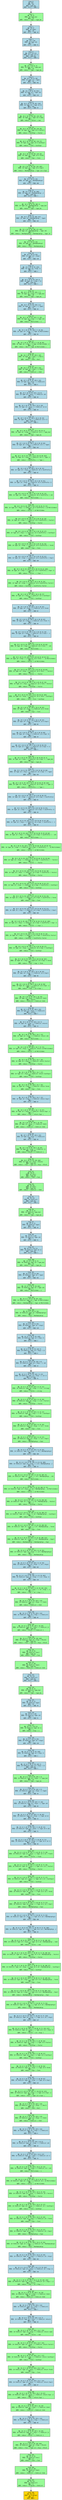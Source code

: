 digraph ParseFlow {
  rankdir=TB;
  node [shape=box, fontname="monospace", fontsize=10];
  edge [fontname="monospace"];
  step0 [label="Step 0\n栈: [0]\n符号: [#]\n输入: type_kw\n动作: shift → 状态 3", style=filled, fillcolor=lightblue];
  step1 [label="Step 1\n栈: [0 3]\n符号: [# type_kw]\n输入: id\n动作: reduce → Type → type_kw ", style=filled, fillcolor=palegreen];
  step2 [label="Step 2\n栈: [0 5]\n符号: [# Type]\n输入: id\n动作: shift → 状态 18", style=filled, fillcolor=lightblue];
  step3 [label="Step 3\n栈: [0 5 18]\n符号: [# Type id]\n输入: (\n动作: shift → 状态 51", style=filled, fillcolor=lightblue];
  step4 [label="Step 4\n栈: [0 5 18 51]\n符号: [# Type id (]\n输入: type_kw\n动作: shift → 状态 3", style=filled, fillcolor=lightblue];
  step5 [label="Step 5\n栈: [0 5 18 51 3]\n符号: [# Type id ( type_kw]\n输入: id\n动作: reduce → Type → type_kw ", style=filled, fillcolor=palegreen];
  step6 [label="Step 6\n栈: [0 5 18 51 58]\n符号: [# Type id ( Type]\n输入: id\n动作: shift → 状态 101", style=filled, fillcolor=lightblue];
  step7 [label="Step 7\n栈: [0 5 18 51 58 101]\n符号: [# Type id ( Type id]\n输入: =\n动作: shift → 状态 134", style=filled, fillcolor=lightblue];
  step8 [label="Step 8\n栈: [0 5 18 51 58 101 134]\n符号: [# Type id ( Type id =]\n输入: num\n动作: shift → 状态 29", style=filled, fillcolor=lightblue];
  step9 [label="Step 9\n栈: [0 5 18 51 58 101 134 29]\n符号: [# Type id ( Type id = num]\n输入: ,\n动作: reduce → Factor → num ", style=filled, fillcolor=palegreen];
  step10 [label="Step 10\n栈: [0 5 18 51 58 101 134 36]\n符号: [# Type id ( Type id = Factor]\n输入: ,\n动作: reduce → CastExpr → Factor ", style=filled, fillcolor=palegreen];
  step11 [label="Step 11\n栈: [0 5 18 51 58 101 134 27]\n符号: [# Type id ( Type id = CastExpr]\n输入: ,\n动作: reduce → Term → CastExpr ", style=filled, fillcolor=palegreen];
  step12 [label="Step 12\n栈: [0 5 18 51 58 101 134 26]\n符号: [# Type id ( Type id = Term]\n输入: ,\n动作: reduce → Expr → Term ", style=filled, fillcolor=palegreen];
  step13 [label="Step 13\n栈: [0 5 18 51 58 101 134 146]\n符号: [# Type id ( Type id = Expr]\n输入: ,\n动作: reduce → NonEmptyArgs → Type id = Expr ", style=filled, fillcolor=palegreen];
  step14 [label="Step 14\n栈: [0 5 18 51 56]\n符号: [# Type id ( NonEmptyArgs]\n输入: ,\n动作: shift → 状态 100", style=filled, fillcolor=lightblue];
  step15 [label="Step 15\n栈: [0 5 18 51 56 100]\n符号: [# Type id ( NonEmptyArgs ,]\n输入: type_kw\n动作: shift → 状态 3", style=filled, fillcolor=lightblue];
  step16 [label="Step 16\n栈: [0 5 18 51 56 100 3]\n符号: [# Type id ( NonEmptyArgs , type_kw]\n输入: id\n动作: reduce → Type → type_kw ", style=filled, fillcolor=palegreen];
  step17 [label="Step 17\n栈: [0 5 18 51 56 100 133]\n符号: [# Type id ( NonEmptyArgs , Type]\n输入: id\n动作: shift → 状态 145", style=filled, fillcolor=lightblue];
  step18 [label="Step 18\n栈: [0 5 18 51 56 100 133 145]\n符号: [# Type id ( NonEmptyArgs , Type id]\n输入: )\n动作: reduce → NonEmptyArgs → NonEmptyArgs , Type id ", style=filled, fillcolor=palegreen];
  step19 [label="Step 19\n栈: [0 5 18 51 56]\n符号: [# Type id ( NonEmptyArgs]\n输入: )\n动作: reduce → Args → NonEmptyArgs ", style=filled, fillcolor=palegreen];
  step20 [label="Step 20\n栈: [0 5 18 51 95]\n符号: [# Type id ( Args]\n输入: )\n动作: shift → 状态 128", style=filled, fillcolor=lightblue];
  step21 [label="Step 21\n栈: [0 5 18 51 95 128]\n符号: [# Type id ( Args )]\n输入: {\n动作: shift → 状态 2", style=filled, fillcolor=lightblue];
  step22 [label="Step 22\n栈: [0 5 18 51 95 128 2]\n符号: [# Type id ( Args ) {]\n输入: type_kw\n动作: shift → 状态 3", style=filled, fillcolor=lightblue];
  step23 [label="Step 23\n栈: [0 5 18 51 95 128 2 3]\n符号: [# Type id ( Args ) { type_kw]\n输入: id\n动作: reduce → Type → type_kw ", style=filled, fillcolor=palegreen];
  step24 [label="Step 24\n栈: [0 5 18 51 95 128 2 5]\n符号: [# Type id ( Args ) { Type]\n输入: id\n动作: shift → 状态 18", style=filled, fillcolor=lightblue];
  step25 [label="Step 25\n栈: [0 5 18 51 95 128 2 5 18]\n符号: [# Type id ( Args ) { Type id]\n输入: ;\n动作: reduce → MultiIndex → ε", style=filled, fillcolor=palegreen];
  step26 [label="Step 26\n栈: [0 5 18 51 95 128 2 5 18 50]\n符号: [# Type id ( Args ) { Type id MultiIndex]\n输入: ;\n动作: shift → 状态 94", style=filled, fillcolor=lightblue];
  step27 [label="Step 27\n栈: [0 5 18 51 95 128 2 5 18 50 94]\n符号: [# Type id ( Args ) { Type id MultiIndex ;]\n输入: id\n动作: reduce → Decl → Type id MultiIndex ; ", style=filled, fillcolor=palegreen];
  step28 [label="Step 28\n栈: [0 5 18 51 95 128 2 10]\n符号: [# Type id ( Args ) { Decl]\n输入: id\n动作: reduce → Stmt → Decl ", style=filled, fillcolor=palegreen];
  step29 [label="Step 29\n栈: [0 5 18 51 95 128 2 14]\n符号: [# Type id ( Args ) { Stmt]\n输入: id\n动作: reduce → StmtList → Stmt ", style=filled, fillcolor=palegreen];
  step30 [label="Step 30\n栈: [0 5 18 51 95 128 2 16]\n符号: [# Type id ( Args ) { StmtList]\n输入: id\n动作: shift → 状态 6", style=filled, fillcolor=lightblue];
  step31 [label="Step 31\n栈: [0 5 18 51 95 128 2 16 6]\n符号: [# Type id ( Args ) { StmtList id]\n输入: =\n动作: shift → 状态 20", style=filled, fillcolor=lightblue];
  step32 [label="Step 32\n栈: [0 5 18 51 95 128 2 16 6 20]\n符号: [# Type id ( Args ) { StmtList id =]\n输入: (\n动作: shift → 状态 24", style=filled, fillcolor=lightblue];
  step33 [label="Step 33\n栈: [0 5 18 51 95 128 2 16 6 20 24]\n符号: [# Type id ( Args ) { StmtList id = (]\n输入: type_kw\n动作: shift → 状态 3", style=filled, fillcolor=lightblue];
  step34 [label="Step 34\n栈: [0 5 18 51 95 128 2 16 6 20 24 3]\n符号: [# Type id ( Args ) { StmtList id = ( type_kw]\n输入: )\n动作: reduce → Type → type_kw ", style=filled, fillcolor=palegreen];
  step35 [label="Step 35\n栈: [0 5 18 51 95 128 2 16 6 20 24 60]\n符号: [# Type id ( Args ) { StmtList id = ( Type]\n输入: )\n动作: shift → 状态 103", style=filled, fillcolor=lightblue];
  step36 [label="Step 36\n栈: [0 5 18 51 95 128 2 16 6 20 24 60 103]\n符号: [# Type id ( Args ) { StmtList id = ( Type )]\n输入: (\n动作: reduce → CastPrefix → ( Type ) ", style=filled, fillcolor=palegreen];
  step37 [label="Step 37\n栈: [0 5 18 51 95 128 2 16 6 20 35]\n符号: [# Type id ( Args ) { StmtList id = CastPrefix]\n输入: (\n动作: shift → 状态 65", style=filled, fillcolor=lightblue];
  step38 [label="Step 38\n栈: [0 5 18 51 95 128 2 16 6 20 35 65]\n符号: [# Type id ( Args ) { StmtList id = CastPrefix (]\n输入: id\n动作: shift → 状态 33", style=filled, fillcolor=lightblue];
  step39 [label="Step 39\n栈: [0 5 18 51 95 128 2 16 6 20 35 65 33]\n符号: [# Type id ( Args ) { StmtList id = CastPrefix ( id]\n输入: )\n动作: reduce → MultiIndex → ε", style=filled, fillcolor=palegreen];
  step40 [label="Step 40\n栈: [0 5 18 51 95 128 2 16 6 20 35 65 33 72]\n符号: [# Type id ( Args ) { StmtList id = CastPrefix ( id MultiIndex]\n输入: )\n动作: reduce → Factor → id MultiIndex ", style=filled, fillcolor=palegreen];
  step41 [label="Step 41\n栈: [0 5 18 51 95 128 2 16 6 20 35 65 36]\n符号: [# Type id ( Args ) { StmtList id = CastPrefix ( Factor]\n输入: )\n动作: reduce → CastExpr → Factor ", style=filled, fillcolor=palegreen];
  step42 [label="Step 42\n栈: [0 5 18 51 95 128 2 16 6 20 35 65 27]\n符号: [# Type id ( Args ) { StmtList id = CastPrefix ( CastExpr]\n输入: )\n动作: reduce → Term → CastExpr ", style=filled, fillcolor=palegreen];
  step43 [label="Step 43\n栈: [0 5 18 51 95 128 2 16 6 20 35 65 26]\n符号: [# Type id ( Args ) { StmtList id = CastPrefix ( Term]\n输入: )\n动作: reduce → Expr → Term ", style=filled, fillcolor=palegreen];
  step44 [label="Step 44\n栈: [0 5 18 51 95 128 2 16 6 20 35 65 61]\n符号: [# Type id ( Args ) { StmtList id = CastPrefix ( Expr]\n输入: )\n动作: shift → 状态 104", style=filled, fillcolor=lightblue];
  step45 [label="Step 45\n栈: [0 5 18 51 95 128 2 16 6 20 35 65 61 104]\n符号: [# Type id ( Args ) { StmtList id = CastPrefix ( Expr )]\n输入: *\n动作: reduce → Factor → ( Expr ) ", style=filled, fillcolor=palegreen];
  step46 [label="Step 46\n栈: [0 5 18 51 95 128 2 16 6 20 35 76]\n符号: [# Type id ( Args ) { StmtList id = CastPrefix Factor]\n输入: *\n动作: reduce → CastExpr → CastPrefix Factor ", style=filled, fillcolor=palegreen];
  step47 [label="Step 47\n栈: [0 5 18 51 95 128 2 16 6 20 27]\n符号: [# Type id ( Args ) { StmtList id = CastExpr]\n输入: *\n动作: reduce → Term → CastExpr ", style=filled, fillcolor=palegreen];
  step48 [label="Step 48\n栈: [0 5 18 51 95 128 2 16 6 20 26]\n符号: [# Type id ( Args ) { StmtList id = Term]\n输入: *\n动作: shift → 状态 62", style=filled, fillcolor=lightblue];
  step49 [label="Step 49\n栈: [0 5 18 51 95 128 2 16 6 20 26 62]\n符号: [# Type id ( Args ) { StmtList id = Term *]\n输入: -\n动作: shift → 状态 28", style=filled, fillcolor=lightblue];
  step50 [label="Step 50\n栈: [0 5 18 51 95 128 2 16 6 20 26 62 28]\n符号: [# Type id ( Args ) { StmtList id = Term * -]\n输入: id\n动作: shift → 状态 64", style=filled, fillcolor=lightblue];
  step51 [label="Step 51\n栈: [0 5 18 51 95 128 2 16 6 20 26 62 28 64]\n符号: [# Type id ( Args ) { StmtList id = Term * - id]\n输入: +\n动作: reduce → MultiIndex → ε", style=filled, fillcolor=palegreen];
  step52 [label="Step 52\n栈: [0 5 18 51 95 128 2 16 6 20 26 62 28 64 72]\n符号: [# Type id ( Args ) { StmtList id = Term * - id MultiIndex]\n输入: +\n动作: reduce → Factor → id MultiIndex ", style=filled, fillcolor=palegreen];
  step53 [label="Step 53\n栈: [0 5 18 51 95 128 2 16 6 20 26 62 28 66]\n符号: [# Type id ( Args ) { StmtList id = Term * - Factor]\n输入: +\n动作: reduce → Factor → - Factor ", style=filled, fillcolor=palegreen];
  step54 [label="Step 54\n栈: [0 5 18 51 95 128 2 16 6 20 26 62 36]\n符号: [# Type id ( Args ) { StmtList id = Term * Factor]\n输入: +\n动作: reduce → CastExpr → Factor ", style=filled, fillcolor=palegreen];
  step55 [label="Step 55\n栈: [0 5 18 51 95 128 2 16 6 20 26 62 105]\n符号: [# Type id ( Args ) { StmtList id = Term * CastExpr]\n输入: +\n动作: reduce → Term → Term * CastExpr ", style=filled, fillcolor=palegreen];
  step56 [label="Step 56\n栈: [0 5 18 51 95 128 2 16 6 20 26]\n符号: [# Type id ( Args ) { StmtList id = Term]\n输入: +\n动作: reduce → Expr → Term ", style=filled, fillcolor=palegreen];
  step57 [label="Step 57\n栈: [0 5 18 51 95 128 2 16 6 20 54]\n符号: [# Type id ( Args ) { StmtList id = Expr]\n输入: +\n动作: shift → 状态 68", style=filled, fillcolor=lightblue];
  step58 [label="Step 58\n栈: [0 5 18 51 95 128 2 16 6 20 54 68]\n符号: [# Type id ( Args ) { StmtList id = Expr +]\n输入: (\n动作: shift → 状态 24", style=filled, fillcolor=lightblue];
  step59 [label="Step 59\n栈: [0 5 18 51 95 128 2 16 6 20 54 68 24]\n符号: [# Type id ( Args ) { StmtList id = Expr + (]\n输入: type_kw\n动作: shift → 状态 3", style=filled, fillcolor=lightblue];
  step60 [label="Step 60\n栈: [0 5 18 51 95 128 2 16 6 20 54 68 24 3]\n符号: [# Type id ( Args ) { StmtList id = Expr + ( type_kw]\n输入: )\n动作: reduce → Type → type_kw ", style=filled, fillcolor=palegreen];
  step61 [label="Step 61\n栈: [0 5 18 51 95 128 2 16 6 20 54 68 24 60]\n符号: [# Type id ( Args ) { StmtList id = Expr + ( Type]\n输入: )\n动作: shift → 状态 103", style=filled, fillcolor=lightblue];
  step62 [label="Step 62\n栈: [0 5 18 51 95 128 2 16 6 20 54 68 24 60 103]\n符号: [# Type id ( Args ) { StmtList id = Expr + ( Type )]\n输入: (\n动作: reduce → CastPrefix → ( Type ) ", style=filled, fillcolor=palegreen];
  step63 [label="Step 63\n栈: [0 5 18 51 95 128 2 16 6 20 54 68 35]\n符号: [# Type id ( Args ) { StmtList id = Expr + CastPrefix]\n输入: (\n动作: shift → 状态 65", style=filled, fillcolor=lightblue];
  step64 [label="Step 64\n栈: [0 5 18 51 95 128 2 16 6 20 54 68 35 65]\n符号: [# Type id ( Args ) { StmtList id = Expr + CastPrefix (]\n输入: -\n动作: shift → 状态 28", style=filled, fillcolor=lightblue];
  step65 [label="Step 65\n栈: [0 5 18 51 95 128 2 16 6 20 54 68 35 65 28]\n符号: [# Type id ( Args ) { StmtList id = Expr + CastPrefix ( -]\n输入: id\n动作: shift → 状态 64", style=filled, fillcolor=lightblue];
  step66 [label="Step 66\n栈: [0 5 18 51 95 128 2 16 6 20 54 68 35 65 28 64]\n符号: [# Type id ( Args ) { StmtList id = Expr + CastPrefix ( - id]\n输入: )\n动作: reduce → MultiIndex → ε", style=filled, fillcolor=palegreen];
  step67 [label="Step 67\n栈: [0 5 18 51 95 128 2 16 6 20 54 68 35 65 28 64 72]\n符号: [# Type id ( Args ) { StmtList id = Expr + CastPrefix ( - id MultiIndex]\n输入: )\n动作: reduce → Factor → id MultiIndex ", style=filled, fillcolor=palegreen];
  step68 [label="Step 68\n栈: [0 5 18 51 95 128 2 16 6 20 54 68 35 65 28 66]\n符号: [# Type id ( Args ) { StmtList id = Expr + CastPrefix ( - Factor]\n输入: )\n动作: reduce → Factor → - Factor ", style=filled, fillcolor=palegreen];
  step69 [label="Step 69\n栈: [0 5 18 51 95 128 2 16 6 20 54 68 35 65 36]\n符号: [# Type id ( Args ) { StmtList id = Expr + CastPrefix ( Factor]\n输入: )\n动作: reduce → CastExpr → Factor ", style=filled, fillcolor=palegreen];
  step70 [label="Step 70\n栈: [0 5 18 51 95 128 2 16 6 20 54 68 35 65 27]\n符号: [# Type id ( Args ) { StmtList id = Expr + CastPrefix ( CastExpr]\n输入: )\n动作: reduce → Term → CastExpr ", style=filled, fillcolor=palegreen];
  step71 [label="Step 71\n栈: [0 5 18 51 95 128 2 16 6 20 54 68 35 65 26]\n符号: [# Type id ( Args ) { StmtList id = Expr + CastPrefix ( Term]\n输入: )\n动作: reduce → Expr → Term ", style=filled, fillcolor=palegreen];
  step72 [label="Step 72\n栈: [0 5 18 51 95 128 2 16 6 20 54 68 35 65 61]\n符号: [# Type id ( Args ) { StmtList id = Expr + CastPrefix ( Expr]\n输入: )\n动作: shift → 状态 104", style=filled, fillcolor=lightblue];
  step73 [label="Step 73\n栈: [0 5 18 51 95 128 2 16 6 20 54 68 35 65 61 104]\n符号: [# Type id ( Args ) { StmtList id = Expr + CastPrefix ( Expr )]\n输入: ;\n动作: reduce → Factor → ( Expr ) ", style=filled, fillcolor=palegreen];
  step74 [label="Step 74\n栈: [0 5 18 51 95 128 2 16 6 20 54 68 35 76]\n符号: [# Type id ( Args ) { StmtList id = Expr + CastPrefix Factor]\n输入: ;\n动作: reduce → CastExpr → CastPrefix Factor ", style=filled, fillcolor=palegreen];
  step75 [label="Step 75\n栈: [0 5 18 51 95 128 2 16 6 20 54 68 27]\n符号: [# Type id ( Args ) { StmtList id = Expr + CastExpr]\n输入: ;\n动作: reduce → Term → CastExpr ", style=filled, fillcolor=palegreen];
  step76 [label="Step 76\n栈: [0 5 18 51 95 128 2 16 6 20 54 68 107]\n符号: [# Type id ( Args ) { StmtList id = Expr + Term]\n输入: ;\n动作: reduce → Expr → Expr + Term ", style=filled, fillcolor=palegreen];
  step77 [label="Step 77\n栈: [0 5 18 51 95 128 2 16 6 20 54]\n符号: [# Type id ( Args ) { StmtList id = Expr]\n输入: ;\n动作: shift → 状态 98", style=filled, fillcolor=lightblue];
  step78 [label="Step 78\n栈: [0 5 18 51 95 128 2 16 6 20 54 98]\n符号: [# Type id ( Args ) { StmtList id = Expr ;]\n输入: return\n动作: reduce → Stmt → id = Expr ; ", style=filled, fillcolor=palegreen];
  step79 [label="Step 79\n栈: [0 5 18 51 95 128 2 16 39]\n符号: [# Type id ( Args ) { StmtList Stmt]\n输入: return\n动作: reduce → StmtList → StmtList Stmt ", style=filled, fillcolor=palegreen];
  step80 [label="Step 80\n栈: [0 5 18 51 95 128 2 16]\n符号: [# Type id ( Args ) { StmtList]\n输入: return\n动作: shift → 状态 7", style=filled, fillcolor=lightblue];
  step81 [label="Step 81\n栈: [0 5 18 51 95 128 2 16 7]\n符号: [# Type id ( Args ) { StmtList return]\n输入: id\n动作: shift → 状态 33", style=filled, fillcolor=lightblue];
  step82 [label="Step 82\n栈: [0 5 18 51 95 128 2 16 7 33]\n符号: [# Type id ( Args ) { StmtList return id]\n输入: ;\n动作: reduce → MultiIndex → ε", style=filled, fillcolor=palegreen];
  step83 [label="Step 83\n栈: [0 5 18 51 95 128 2 16 7 33 72]\n符号: [# Type id ( Args ) { StmtList return id MultiIndex]\n输入: ;\n动作: reduce → Factor → id MultiIndex ", style=filled, fillcolor=palegreen];
  step84 [label="Step 84\n栈: [0 5 18 51 95 128 2 16 7 36]\n符号: [# Type id ( Args ) { StmtList return Factor]\n输入: ;\n动作: reduce → CastExpr → Factor ", style=filled, fillcolor=palegreen];
  step85 [label="Step 85\n栈: [0 5 18 51 95 128 2 16 7 27]\n符号: [# Type id ( Args ) { StmtList return CastExpr]\n输入: ;\n动作: reduce → Term → CastExpr ", style=filled, fillcolor=palegreen];
  step86 [label="Step 86\n栈: [0 5 18 51 95 128 2 16 7 26]\n符号: [# Type id ( Args ) { StmtList return Term]\n输入: ;\n动作: reduce → Expr → Term ", style=filled, fillcolor=palegreen];
  step87 [label="Step 87\n栈: [0 5 18 51 95 128 2 16 7 32]\n符号: [# Type id ( Args ) { StmtList return Expr]\n输入: ;\n动作: shift → 状态 67", style=filled, fillcolor=lightblue];
  step88 [label="Step 88\n栈: [0 5 18 51 95 128 2 16 7 32 67]\n符号: [# Type id ( Args ) { StmtList return Expr ;]\n输入: }\n动作: reduce → Stmt → return Expr ; ", style=filled, fillcolor=palegreen];
  step89 [label="Step 89\n栈: [0 5 18 51 95 128 2 16 39]\n符号: [# Type id ( Args ) { StmtList Stmt]\n输入: }\n动作: reduce → StmtList → StmtList Stmt ", style=filled, fillcolor=palegreen];
  step90 [label="Step 90\n栈: [0 5 18 51 95 128 2 16]\n符号: [# Type id ( Args ) { StmtList]\n输入: }\n动作: shift → 状态 44", style=filled, fillcolor=lightblue];
  step91 [label="Step 91\n栈: [0 5 18 51 95 128 2 16 44]\n符号: [# Type id ( Args ) { StmtList }]\n输入: type_kw\n动作: reduce → Block → { StmtList } ", style=filled, fillcolor=palegreen];
  step92 [label="Step 92\n栈: [0 5 18 51 95 128 144]\n符号: [# Type id ( Args ) Block]\n输入: type_kw\n动作: reduce → Func → Type id ( Args ) Block ", style=filled, fillcolor=palegreen];
  step93 [label="Step 93\n栈: [0 9]\n符号: [# Func]\n输入: type_kw\n动作: reduce → Stmt → Func ", style=filled, fillcolor=palegreen];
  step94 [label="Step 94\n栈: [0 14]\n符号: [# Stmt]\n输入: type_kw\n动作: reduce → StmtList → Stmt ", style=filled, fillcolor=palegreen];
  step95 [label="Step 95\n栈: [0 13]\n符号: [# StmtList]\n输入: type_kw\n动作: shift → 状态 3", style=filled, fillcolor=lightblue];
  step96 [label="Step 96\n栈: [0 13 3]\n符号: [# StmtList type_kw]\n输入: id\n动作: reduce → Type → type_kw ", style=filled, fillcolor=palegreen];
  step97 [label="Step 97\n栈: [0 13 5]\n符号: [# StmtList Type]\n输入: id\n动作: shift → 状态 18", style=filled, fillcolor=lightblue];
  step98 [label="Step 98\n栈: [0 13 5 18]\n符号: [# StmtList Type id]\n输入: (\n动作: shift → 状态 51", style=filled, fillcolor=lightblue];
  step99 [label="Step 99\n栈: [0 13 5 18 51]\n符号: [# StmtList Type id (]\n输入: type_kw\n动作: shift → 状态 3", style=filled, fillcolor=lightblue];
  step100 [label="Step 100\n栈: [0 13 5 18 51 3]\n符号: [# StmtList Type id ( type_kw]\n输入: id\n动作: reduce → Type → type_kw ", style=filled, fillcolor=palegreen];
  step101 [label="Step 101\n栈: [0 13 5 18 51 58]\n符号: [# StmtList Type id ( Type]\n输入: id\n动作: shift → 状态 101", style=filled, fillcolor=lightblue];
  step102 [label="Step 102\n栈: [0 13 5 18 51 58 101]\n符号: [# StmtList Type id ( Type id]\n输入: )\n动作: reduce → MultiIndex → ε", style=filled, fillcolor=palegreen];
  step103 [label="Step 103\n栈: [0 13 5 18 51 58 101 135]\n符号: [# StmtList Type id ( Type id MultiIndex]\n输入: )\n动作: reduce → NonEmptyArgs → Type id MultiIndex ", style=filled, fillcolor=palegreen];
  step104 [label="Step 104\n栈: [0 13 5 18 51 56]\n符号: [# StmtList Type id ( NonEmptyArgs]\n输入: )\n动作: reduce → Args → NonEmptyArgs ", style=filled, fillcolor=palegreen];
  step105 [label="Step 105\n栈: [0 13 5 18 51 95]\n符号: [# StmtList Type id ( Args]\n输入: )\n动作: shift → 状态 128", style=filled, fillcolor=lightblue];
  step106 [label="Step 106\n栈: [0 13 5 18 51 95 128]\n符号: [# StmtList Type id ( Args )]\n输入: {\n动作: shift → 状态 2", style=filled, fillcolor=lightblue];
  step107 [label="Step 107\n栈: [0 13 5 18 51 95 128 2]\n符号: [# StmtList Type id ( Args ) {]\n输入: id\n动作: shift → 状态 6", style=filled, fillcolor=lightblue];
  step108 [label="Step 108\n栈: [0 13 5 18 51 95 128 2 6]\n符号: [# StmtList Type id ( Args ) { id]\n输入: (\n动作: shift → 状态 22", style=filled, fillcolor=lightblue];
  step109 [label="Step 109\n栈: [0 13 5 18 51 95 128 2 6 22]\n符号: [# StmtList Type id ( Args ) { id (]\n输入: string\n动作: shift → 状态 31", style=filled, fillcolor=lightblue];
  step110 [label="Step 110\n栈: [0 13 5 18 51 95 128 2 6 22 31]\n符号: [# StmtList Type id ( Args ) { id ( string]\n输入: ,\n动作: reduce → Factor → string ", style=filled, fillcolor=palegreen];
  step111 [label="Step 111\n栈: [0 13 5 18 51 95 128 2 6 22 36]\n符号: [# StmtList Type id ( Args ) { id ( Factor]\n输入: ,\n动作: reduce → CastExpr → Factor ", style=filled, fillcolor=palegreen];
  step112 [label="Step 112\n栈: [0 13 5 18 51 95 128 2 6 22 27]\n符号: [# StmtList Type id ( Args ) { id ( CastExpr]\n输入: ,\n动作: reduce → Term → CastExpr ", style=filled, fillcolor=palegreen];
  step113 [label="Step 113\n栈: [0 13 5 18 51 95 128 2 6 22 26]\n符号: [# StmtList Type id ( Args ) { id ( Term]\n输入: ,\n动作: reduce → Expr → Term ", style=filled, fillcolor=palegreen];
  step114 [label="Step 114\n栈: [0 13 5 18 51 95 128 2 6 22 57]\n符号: [# StmtList Type id ( Args ) { id ( Expr]\n输入: ,\n动作: reduce → NonEmptyArgs → Expr ", style=filled, fillcolor=palegreen];
  step115 [label="Step 115\n栈: [0 13 5 18 51 95 128 2 6 22 56]\n符号: [# StmtList Type id ( Args ) { id ( NonEmptyArgs]\n输入: ,\n动作: shift → 状态 100", style=filled, fillcolor=lightblue];
  step116 [label="Step 116\n栈: [0 13 5 18 51 95 128 2 6 22 56 100]\n符号: [# StmtList Type id ( Args ) { id ( NonEmptyArgs ,]\n输入: id\n动作: shift → 状态 33", style=filled, fillcolor=lightblue];
  step117 [label="Step 117\n栈: [0 13 5 18 51 95 128 2 6 22 56 100 33]\n符号: [# StmtList Type id ( Args ) { id ( NonEmptyArgs , id]\n输入: )\n动作: reduce → MultiIndex → ε", style=filled, fillcolor=palegreen];
  step118 [label="Step 118\n栈: [0 13 5 18 51 95 128 2 6 22 56 100 33 72]\n符号: [# StmtList Type id ( Args ) { id ( NonEmptyArgs , id MultiIndex]\n输入: )\n动作: reduce → Factor → id MultiIndex ", style=filled, fillcolor=palegreen];
  step119 [label="Step 119\n栈: [0 13 5 18 51 95 128 2 6 22 56 100 36]\n符号: [# StmtList Type id ( Args ) { id ( NonEmptyArgs , Factor]\n输入: )\n动作: reduce → CastExpr → Factor ", style=filled, fillcolor=palegreen];
  step120 [label="Step 120\n栈: [0 13 5 18 51 95 128 2 6 22 56 100 27]\n符号: [# StmtList Type id ( Args ) { id ( NonEmptyArgs , CastExpr]\n输入: )\n动作: reduce → Term → CastExpr ", style=filled, fillcolor=palegreen];
  step121 [label="Step 121\n栈: [0 13 5 18 51 95 128 2 6 22 56 100 26]\n符号: [# StmtList Type id ( Args ) { id ( NonEmptyArgs , Term]\n输入: )\n动作: reduce → Expr → Term ", style=filled, fillcolor=palegreen];
  step122 [label="Step 122\n栈: [0 13 5 18 51 95 128 2 6 22 56 100 132]\n符号: [# StmtList Type id ( Args ) { id ( NonEmptyArgs , Expr]\n输入: )\n动作: reduce → NonEmptyArgs → NonEmptyArgs , Expr ", style=filled, fillcolor=palegreen];
  step123 [label="Step 123\n栈: [0 13 5 18 51 95 128 2 6 22 56]\n符号: [# StmtList Type id ( Args ) { id ( NonEmptyArgs]\n输入: )\n动作: reduce → Args → NonEmptyArgs ", style=filled, fillcolor=palegreen];
  step124 [label="Step 124\n栈: [0 13 5 18 51 95 128 2 6 22 59]\n符号: [# StmtList Type id ( Args ) { id ( Args]\n输入: )\n动作: shift → 状态 102", style=filled, fillcolor=lightblue];
  step125 [label="Step 125\n栈: [0 13 5 18 51 95 128 2 6 22 59 102]\n符号: [# StmtList Type id ( Args ) { id ( Args )]\n输入: ;\n动作: shift → 状态 136", style=filled, fillcolor=lightblue];
  step126 [label="Step 126\n栈: [0 13 5 18 51 95 128 2 6 22 59 102 136]\n符号: [# StmtList Type id ( Args ) { id ( Args ) ;]\n输入: }\n动作: reduce → Stmt → id ( Args ) ; ", style=filled, fillcolor=palegreen];
  step127 [label="Step 127\n栈: [0 13 5 18 51 95 128 2 14]\n符号: [# StmtList Type id ( Args ) { Stmt]\n输入: }\n动作: reduce → StmtList → Stmt ", style=filled, fillcolor=palegreen];
  step128 [label="Step 128\n栈: [0 13 5 18 51 95 128 2 16]\n符号: [# StmtList Type id ( Args ) { StmtList]\n输入: }\n动作: shift → 状态 44", style=filled, fillcolor=lightblue];
  step129 [label="Step 129\n栈: [0 13 5 18 51 95 128 2 16 44]\n符号: [# StmtList Type id ( Args ) { StmtList }]\n输入: type_kw\n动作: reduce → Block → { StmtList } ", style=filled, fillcolor=palegreen];
  step130 [label="Step 130\n栈: [0 13 5 18 51 95 128 144]\n符号: [# StmtList Type id ( Args ) Block]\n输入: type_kw\n动作: reduce → Func → Type id ( Args ) Block ", style=filled, fillcolor=palegreen];
  step131 [label="Step 131\n栈: [0 13 9]\n符号: [# StmtList Func]\n输入: type_kw\n动作: reduce → Stmt → Func ", style=filled, fillcolor=palegreen];
  step132 [label="Step 132\n栈: [0 13 39]\n符号: [# StmtList Stmt]\n输入: type_kw\n动作: reduce → StmtList → StmtList Stmt ", style=filled, fillcolor=palegreen];
  step133 [label="Step 133\n栈: [0 13]\n符号: [# StmtList]\n输入: type_kw\n动作: shift → 状态 3", style=filled, fillcolor=lightblue];
  step134 [label="Step 134\n栈: [0 13 3]\n符号: [# StmtList type_kw]\n输入: id\n动作: reduce → Type → type_kw ", style=filled, fillcolor=palegreen];
  step135 [label="Step 135\n栈: [0 13 5]\n符号: [# StmtList Type]\n输入: id\n动作: shift → 状态 18", style=filled, fillcolor=lightblue];
  step136 [label="Step 136\n栈: [0 13 5 18]\n符号: [# StmtList Type id]\n输入: (\n动作: shift → 状态 51", style=filled, fillcolor=lightblue];
  step137 [label="Step 137\n栈: [0 13 5 18 51]\n符号: [# StmtList Type id (]\n输入: )\n动作: reduce → Args → ε", style=filled, fillcolor=palegreen];
  step138 [label="Step 138\n栈: [0 13 5 18 51 95]\n符号: [# StmtList Type id ( Args]\n输入: )\n动作: shift → 状态 128", style=filled, fillcolor=lightblue];
  step139 [label="Step 139\n栈: [0 13 5 18 51 95 128]\n符号: [# StmtList Type id ( Args )]\n输入: {\n动作: shift → 状态 2", style=filled, fillcolor=lightblue];
  step140 [label="Step 140\n栈: [0 13 5 18 51 95 128 2]\n符号: [# StmtList Type id ( Args ) {]\n输入: type_kw\n动作: shift → 状态 3", style=filled, fillcolor=lightblue];
  step141 [label="Step 141\n栈: [0 13 5 18 51 95 128 2 3]\n符号: [# StmtList Type id ( Args ) { type_kw]\n输入: id\n动作: reduce → Type → type_kw ", style=filled, fillcolor=palegreen];
  step142 [label="Step 142\n栈: [0 13 5 18 51 95 128 2 5]\n符号: [# StmtList Type id ( Args ) { Type]\n输入: id\n动作: shift → 状态 18", style=filled, fillcolor=lightblue];
  step143 [label="Step 143\n栈: [0 13 5 18 51 95 128 2 5 18]\n符号: [# StmtList Type id ( Args ) { Type id]\n输入: =\n动作: shift → 状态 49", style=filled, fillcolor=lightblue];
  step144 [label="Step 144\n栈: [0 13 5 18 51 95 128 2 5 18 49]\n符号: [# StmtList Type id ( Args ) { Type id =]\n输入: id\n动作: shift → 状态 33", style=filled, fillcolor=lightblue];
  step145 [label="Step 145\n栈: [0 13 5 18 51 95 128 2 5 18 49 33]\n符号: [# StmtList Type id ( Args ) { Type id = id]\n输入: (\n动作: shift → 状态 71", style=filled, fillcolor=lightblue];
  step146 [label="Step 146\n栈: [0 13 5 18 51 95 128 2 5 18 49 33 71]\n符号: [# StmtList Type id ( Args ) { Type id = id (]\n输入: float\n动作: shift → 状态 30", style=filled, fillcolor=lightblue];
  step147 [label="Step 147\n栈: [0 13 5 18 51 95 128 2 5 18 49 33 71 30]\n符号: [# StmtList Type id ( Args ) { Type id = id ( float]\n输入: ,\n动作: reduce → Factor → float ", style=filled, fillcolor=palegreen];
  step148 [label="Step 148\n栈: [0 13 5 18 51 95 128 2 5 18 49 33 71 36]\n符号: [# StmtList Type id ( Args ) { Type id = id ( Factor]\n输入: ,\n动作: reduce → CastExpr → Factor ", style=filled, fillcolor=palegreen];
  step149 [label="Step 149\n栈: [0 13 5 18 51 95 128 2 5 18 49 33 71 27]\n符号: [# StmtList Type id ( Args ) { Type id = id ( CastExpr]\n输入: ,\n动作: reduce → Term → CastExpr ", style=filled, fillcolor=palegreen];
  step150 [label="Step 150\n栈: [0 13 5 18 51 95 128 2 5 18 49 33 71 26]\n符号: [# StmtList Type id ( Args ) { Type id = id ( Term]\n输入: ,\n动作: reduce → Expr → Term ", style=filled, fillcolor=palegreen];
  step151 [label="Step 151\n栈: [0 13 5 18 51 95 128 2 5 18 49 33 71 57]\n符号: [# StmtList Type id ( Args ) { Type id = id ( Expr]\n输入: ,\n动作: reduce → NonEmptyArgs → Expr ", style=filled, fillcolor=palegreen];
  step152 [label="Step 152\n栈: [0 13 5 18 51 95 128 2 5 18 49 33 71 56]\n符号: [# StmtList Type id ( Args ) { Type id = id ( NonEmptyArgs]\n输入: ,\n动作: shift → 状态 100", style=filled, fillcolor=lightblue];
  step153 [label="Step 153\n栈: [0 13 5 18 51 95 128 2 5 18 49 33 71 56 100]\n符号: [# StmtList Type id ( Args ) { Type id = id ( NonEmptyArgs ,]\n输入: num\n动作: shift → 状态 29", style=filled, fillcolor=lightblue];
  step154 [label="Step 154\n栈: [0 13 5 18 51 95 128 2 5 18 49 33 71 56 100 29]\n符号: [# StmtList Type id ( Args ) { Type id = id ( NonEmptyArgs , num]\n输入: )\n动作: reduce → Factor → num ", style=filled, fillcolor=palegreen];
  step155 [label="Step 155\n栈: [0 13 5 18 51 95 128 2 5 18 49 33 71 56 100 36]\n符号: [# StmtList Type id ( Args ) { Type id = id ( NonEmptyArgs , Factor]\n输入: )\n动作: reduce → CastExpr → Factor ", style=filled, fillcolor=palegreen];
  step156 [label="Step 156\n栈: [0 13 5 18 51 95 128 2 5 18 49 33 71 56 100 27]\n符号: [# StmtList Type id ( Args ) { Type id = id ( NonEmptyArgs , CastExpr]\n输入: )\n动作: reduce → Term → CastExpr ", style=filled, fillcolor=palegreen];
  step157 [label="Step 157\n栈: [0 13 5 18 51 95 128 2 5 18 49 33 71 56 100 26]\n符号: [# StmtList Type id ( Args ) { Type id = id ( NonEmptyArgs , Term]\n输入: )\n动作: reduce → Expr → Term ", style=filled, fillcolor=palegreen];
  step158 [label="Step 158\n栈: [0 13 5 18 51 95 128 2 5 18 49 33 71 56 100 132]\n符号: [# StmtList Type id ( Args ) { Type id = id ( NonEmptyArgs , Expr]\n输入: )\n动作: reduce → NonEmptyArgs → NonEmptyArgs , Expr ", style=filled, fillcolor=palegreen];
  step159 [label="Step 159\n栈: [0 13 5 18 51 95 128 2 5 18 49 33 71 56]\n符号: [# StmtList Type id ( Args ) { Type id = id ( NonEmptyArgs]\n输入: )\n动作: reduce → Args → NonEmptyArgs ", style=filled, fillcolor=palegreen];
  step160 [label="Step 160\n栈: [0 13 5 18 51 95 128 2 5 18 49 33 71 110]\n符号: [# StmtList Type id ( Args ) { Type id = id ( Args]\n输入: )\n动作: shift → 状态 137", style=filled, fillcolor=lightblue];
  step161 [label="Step 161\n栈: [0 13 5 18 51 95 128 2 5 18 49 33 71 110 137]\n符号: [# StmtList Type id ( Args ) { Type id = id ( Args )]\n输入: ;\n动作: reduce → Factor → id ( Args ) ", style=filled, fillcolor=palegreen];
  step162 [label="Step 162\n栈: [0 13 5 18 51 95 128 2 5 18 49 36]\n符号: [# StmtList Type id ( Args ) { Type id = Factor]\n输入: ;\n动作: reduce → CastExpr → Factor ", style=filled, fillcolor=palegreen];
  step163 [label="Step 163\n栈: [0 13 5 18 51 95 128 2 5 18 49 27]\n符号: [# StmtList Type id ( Args ) { Type id = CastExpr]\n输入: ;\n动作: reduce → Term → CastExpr ", style=filled, fillcolor=palegreen];
  step164 [label="Step 164\n栈: [0 13 5 18 51 95 128 2 5 18 49 26]\n符号: [# StmtList Type id ( Args ) { Type id = Term]\n输入: ;\n动作: reduce → Expr → Term ", style=filled, fillcolor=palegreen];
  step165 [label="Step 165\n栈: [0 13 5 18 51 95 128 2 5 18 49 92]\n符号: [# StmtList Type id ( Args ) { Type id = Expr]\n输入: ;\n动作: shift → 状态 125", style=filled, fillcolor=lightblue];
  step166 [label="Step 166\n栈: [0 13 5 18 51 95 128 2 5 18 49 92 125]\n符号: [# StmtList Type id ( Args ) { Type id = Expr ;]\n输入: id\n动作: reduce → Decl → Type id = Expr ; ", style=filled, fillcolor=palegreen];
  step167 [label="Step 167\n栈: [0 13 5 18 51 95 128 2 10]\n符号: [# StmtList Type id ( Args ) { Decl]\n输入: id\n动作: reduce → Stmt → Decl ", style=filled, fillcolor=palegreen];
  step168 [label="Step 168\n栈: [0 13 5 18 51 95 128 2 14]\n符号: [# StmtList Type id ( Args ) { Stmt]\n输入: id\n动作: reduce → StmtList → Stmt ", style=filled, fillcolor=palegreen];
  step169 [label="Step 169\n栈: [0 13 5 18 51 95 128 2 16]\n符号: [# StmtList Type id ( Args ) { StmtList]\n输入: id\n动作: shift → 状态 6", style=filled, fillcolor=lightblue];
  step170 [label="Step 170\n栈: [0 13 5 18 51 95 128 2 16 6]\n符号: [# StmtList Type id ( Args ) { StmtList id]\n输入: (\n动作: shift → 状态 22", style=filled, fillcolor=lightblue];
  step171 [label="Step 171\n栈: [0 13 5 18 51 95 128 2 16 6 22]\n符号: [# StmtList Type id ( Args ) { StmtList id (]\n输入: id\n动作: shift → 状态 33", style=filled, fillcolor=lightblue];
  step172 [label="Step 172\n栈: [0 13 5 18 51 95 128 2 16 6 22 33]\n符号: [# StmtList Type id ( Args ) { StmtList id ( id]\n输入: )\n动作: reduce → MultiIndex → ε", style=filled, fillcolor=palegreen];
  step173 [label="Step 173\n栈: [0 13 5 18 51 95 128 2 16 6 22 33 72]\n符号: [# StmtList Type id ( Args ) { StmtList id ( id MultiIndex]\n输入: )\n动作: reduce → Factor → id MultiIndex ", style=filled, fillcolor=palegreen];
  step174 [label="Step 174\n栈: [0 13 5 18 51 95 128 2 16 6 22 36]\n符号: [# StmtList Type id ( Args ) { StmtList id ( Factor]\n输入: )\n动作: reduce → CastExpr → Factor ", style=filled, fillcolor=palegreen];
  step175 [label="Step 175\n栈: [0 13 5 18 51 95 128 2 16 6 22 27]\n符号: [# StmtList Type id ( Args ) { StmtList id ( CastExpr]\n输入: )\n动作: reduce → Term → CastExpr ", style=filled, fillcolor=palegreen];
  step176 [label="Step 176\n栈: [0 13 5 18 51 95 128 2 16 6 22 26]\n符号: [# StmtList Type id ( Args ) { StmtList id ( Term]\n输入: )\n动作: reduce → Expr → Term ", style=filled, fillcolor=palegreen];
  step177 [label="Step 177\n栈: [0 13 5 18 51 95 128 2 16 6 22 57]\n符号: [# StmtList Type id ( Args ) { StmtList id ( Expr]\n输入: )\n动作: reduce → NonEmptyArgs → Expr ", style=filled, fillcolor=palegreen];
  step178 [label="Step 178\n栈: [0 13 5 18 51 95 128 2 16 6 22 56]\n符号: [# StmtList Type id ( Args ) { StmtList id ( NonEmptyArgs]\n输入: )\n动作: reduce → Args → NonEmptyArgs ", style=filled, fillcolor=palegreen];
  step179 [label="Step 179\n栈: [0 13 5 18 51 95 128 2 16 6 22 59]\n符号: [# StmtList Type id ( Args ) { StmtList id ( Args]\n输入: )\n动作: shift → 状态 102", style=filled, fillcolor=lightblue];
  step180 [label="Step 180\n栈: [0 13 5 18 51 95 128 2 16 6 22 59 102]\n符号: [# StmtList Type id ( Args ) { StmtList id ( Args )]\n输入: ;\n动作: shift → 状态 136", style=filled, fillcolor=lightblue];
  step181 [label="Step 181\n栈: [0 13 5 18 51 95 128 2 16 6 22 59 102 136]\n符号: [# StmtList Type id ( Args ) { StmtList id ( Args ) ;]\n输入: return\n动作: reduce → Stmt → id ( Args ) ; ", style=filled, fillcolor=palegreen];
  step182 [label="Step 182\n栈: [0 13 5 18 51 95 128 2 16 39]\n符号: [# StmtList Type id ( Args ) { StmtList Stmt]\n输入: return\n动作: reduce → StmtList → StmtList Stmt ", style=filled, fillcolor=palegreen];
  step183 [label="Step 183\n栈: [0 13 5 18 51 95 128 2 16]\n符号: [# StmtList Type id ( Args ) { StmtList]\n输入: return\n动作: shift → 状态 7", style=filled, fillcolor=lightblue];
  step184 [label="Step 184\n栈: [0 13 5 18 51 95 128 2 16 7]\n符号: [# StmtList Type id ( Args ) { StmtList return]\n输入: num\n动作: shift → 状态 29", style=filled, fillcolor=lightblue];
  step185 [label="Step 185\n栈: [0 13 5 18 51 95 128 2 16 7 29]\n符号: [# StmtList Type id ( Args ) { StmtList return num]\n输入: ;\n动作: reduce → Factor → num ", style=filled, fillcolor=palegreen];
  step186 [label="Step 186\n栈: [0 13 5 18 51 95 128 2 16 7 36]\n符号: [# StmtList Type id ( Args ) { StmtList return Factor]\n输入: ;\n动作: reduce → CastExpr → Factor ", style=filled, fillcolor=palegreen];
  step187 [label="Step 187\n栈: [0 13 5 18 51 95 128 2 16 7 27]\n符号: [# StmtList Type id ( Args ) { StmtList return CastExpr]\n输入: ;\n动作: reduce → Term → CastExpr ", style=filled, fillcolor=palegreen];
  step188 [label="Step 188\n栈: [0 13 5 18 51 95 128 2 16 7 26]\n符号: [# StmtList Type id ( Args ) { StmtList return Term]\n输入: ;\n动作: reduce → Expr → Term ", style=filled, fillcolor=palegreen];
  step189 [label="Step 189\n栈: [0 13 5 18 51 95 128 2 16 7 32]\n符号: [# StmtList Type id ( Args ) { StmtList return Expr]\n输入: ;\n动作: shift → 状态 67", style=filled, fillcolor=lightblue];
  step190 [label="Step 190\n栈: [0 13 5 18 51 95 128 2 16 7 32 67]\n符号: [# StmtList Type id ( Args ) { StmtList return Expr ;]\n输入: }\n动作: reduce → Stmt → return Expr ; ", style=filled, fillcolor=palegreen];
  step191 [label="Step 191\n栈: [0 13 5 18 51 95 128 2 16 39]\n符号: [# StmtList Type id ( Args ) { StmtList Stmt]\n输入: }\n动作: reduce → StmtList → StmtList Stmt ", style=filled, fillcolor=palegreen];
  step192 [label="Step 192\n栈: [0 13 5 18 51 95 128 2 16]\n符号: [# StmtList Type id ( Args ) { StmtList]\n输入: }\n动作: shift → 状态 44", style=filled, fillcolor=lightblue];
  step193 [label="Step 193\n栈: [0 13 5 18 51 95 128 2 16 44]\n符号: [# StmtList Type id ( Args ) { StmtList }]\n输入: #\n动作: reduce → Block → { StmtList } ", style=filled, fillcolor=palegreen];
  step194 [label="Step 194\n栈: [0 13 5 18 51 95 128 144]\n符号: [# StmtList Type id ( Args ) Block]\n输入: #\n动作: reduce → Func → Type id ( Args ) Block ", style=filled, fillcolor=palegreen];
  step195 [label="Step 195\n栈: [0 13 9]\n符号: [# StmtList Func]\n输入: #\n动作: reduce → Stmt → Func ", style=filled, fillcolor=palegreen];
  step196 [label="Step 196\n栈: [0 13 39]\n符号: [# StmtList Stmt]\n输入: #\n动作: reduce → StmtList → StmtList Stmt ", style=filled, fillcolor=palegreen];
  step197 [label="Step 197\n栈: [0 13]\n符号: [# StmtList]\n输入: #\n动作: reduce → Program → StmtList ", style=filled, fillcolor=palegreen];
  step198 [label="Step 198\n栈: [0 12]\n符号: [# Program]\n输入: #\n动作: 接受 ✅", style=filled, fillcolor=gold];
  step0 -> step1;
  step1 -> step2;
  step2 -> step3;
  step3 -> step4;
  step4 -> step5;
  step5 -> step6;
  step6 -> step7;
  step7 -> step8;
  step8 -> step9;
  step9 -> step10;
  step10 -> step11;
  step11 -> step12;
  step12 -> step13;
  step13 -> step14;
  step14 -> step15;
  step15 -> step16;
  step16 -> step17;
  step17 -> step18;
  step18 -> step19;
  step19 -> step20;
  step20 -> step21;
  step21 -> step22;
  step22 -> step23;
  step23 -> step24;
  step24 -> step25;
  step25 -> step26;
  step26 -> step27;
  step27 -> step28;
  step28 -> step29;
  step29 -> step30;
  step30 -> step31;
  step31 -> step32;
  step32 -> step33;
  step33 -> step34;
  step34 -> step35;
  step35 -> step36;
  step36 -> step37;
  step37 -> step38;
  step38 -> step39;
  step39 -> step40;
  step40 -> step41;
  step41 -> step42;
  step42 -> step43;
  step43 -> step44;
  step44 -> step45;
  step45 -> step46;
  step46 -> step47;
  step47 -> step48;
  step48 -> step49;
  step49 -> step50;
  step50 -> step51;
  step51 -> step52;
  step52 -> step53;
  step53 -> step54;
  step54 -> step55;
  step55 -> step56;
  step56 -> step57;
  step57 -> step58;
  step58 -> step59;
  step59 -> step60;
  step60 -> step61;
  step61 -> step62;
  step62 -> step63;
  step63 -> step64;
  step64 -> step65;
  step65 -> step66;
  step66 -> step67;
  step67 -> step68;
  step68 -> step69;
  step69 -> step70;
  step70 -> step71;
  step71 -> step72;
  step72 -> step73;
  step73 -> step74;
  step74 -> step75;
  step75 -> step76;
  step76 -> step77;
  step77 -> step78;
  step78 -> step79;
  step79 -> step80;
  step80 -> step81;
  step81 -> step82;
  step82 -> step83;
  step83 -> step84;
  step84 -> step85;
  step85 -> step86;
  step86 -> step87;
  step87 -> step88;
  step88 -> step89;
  step89 -> step90;
  step90 -> step91;
  step91 -> step92;
  step92 -> step93;
  step93 -> step94;
  step94 -> step95;
  step95 -> step96;
  step96 -> step97;
  step97 -> step98;
  step98 -> step99;
  step99 -> step100;
  step100 -> step101;
  step101 -> step102;
  step102 -> step103;
  step103 -> step104;
  step104 -> step105;
  step105 -> step106;
  step106 -> step107;
  step107 -> step108;
  step108 -> step109;
  step109 -> step110;
  step110 -> step111;
  step111 -> step112;
  step112 -> step113;
  step113 -> step114;
  step114 -> step115;
  step115 -> step116;
  step116 -> step117;
  step117 -> step118;
  step118 -> step119;
  step119 -> step120;
  step120 -> step121;
  step121 -> step122;
  step122 -> step123;
  step123 -> step124;
  step124 -> step125;
  step125 -> step126;
  step126 -> step127;
  step127 -> step128;
  step128 -> step129;
  step129 -> step130;
  step130 -> step131;
  step131 -> step132;
  step132 -> step133;
  step133 -> step134;
  step134 -> step135;
  step135 -> step136;
  step136 -> step137;
  step137 -> step138;
  step138 -> step139;
  step139 -> step140;
  step140 -> step141;
  step141 -> step142;
  step142 -> step143;
  step143 -> step144;
  step144 -> step145;
  step145 -> step146;
  step146 -> step147;
  step147 -> step148;
  step148 -> step149;
  step149 -> step150;
  step150 -> step151;
  step151 -> step152;
  step152 -> step153;
  step153 -> step154;
  step154 -> step155;
  step155 -> step156;
  step156 -> step157;
  step157 -> step158;
  step158 -> step159;
  step159 -> step160;
  step160 -> step161;
  step161 -> step162;
  step162 -> step163;
  step163 -> step164;
  step164 -> step165;
  step165 -> step166;
  step166 -> step167;
  step167 -> step168;
  step168 -> step169;
  step169 -> step170;
  step170 -> step171;
  step171 -> step172;
  step172 -> step173;
  step173 -> step174;
  step174 -> step175;
  step175 -> step176;
  step176 -> step177;
  step177 -> step178;
  step178 -> step179;
  step179 -> step180;
  step180 -> step181;
  step181 -> step182;
  step182 -> step183;
  step183 -> step184;
  step184 -> step185;
  step185 -> step186;
  step186 -> step187;
  step187 -> step188;
  step188 -> step189;
  step189 -> step190;
  step190 -> step191;
  step191 -> step192;
  step192 -> step193;
  step193 -> step194;
  step194 -> step195;
  step195 -> step196;
  step196 -> step197;
  step197 -> step198;
}
